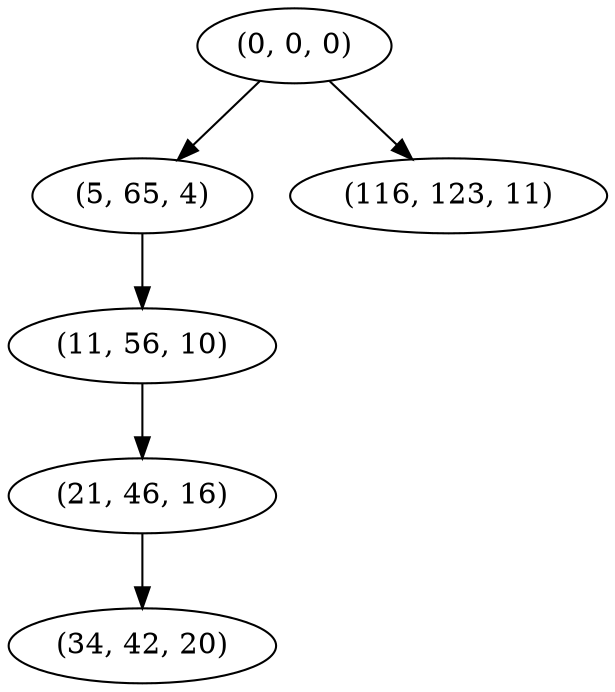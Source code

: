 digraph tree {
    "(0, 0, 0)";
    "(5, 65, 4)";
    "(11, 56, 10)";
    "(21, 46, 16)";
    "(34, 42, 20)";
    "(116, 123, 11)";
    "(0, 0, 0)" -> "(5, 65, 4)";
    "(0, 0, 0)" -> "(116, 123, 11)";
    "(5, 65, 4)" -> "(11, 56, 10)";
    "(11, 56, 10)" -> "(21, 46, 16)";
    "(21, 46, 16)" -> "(34, 42, 20)";
}
